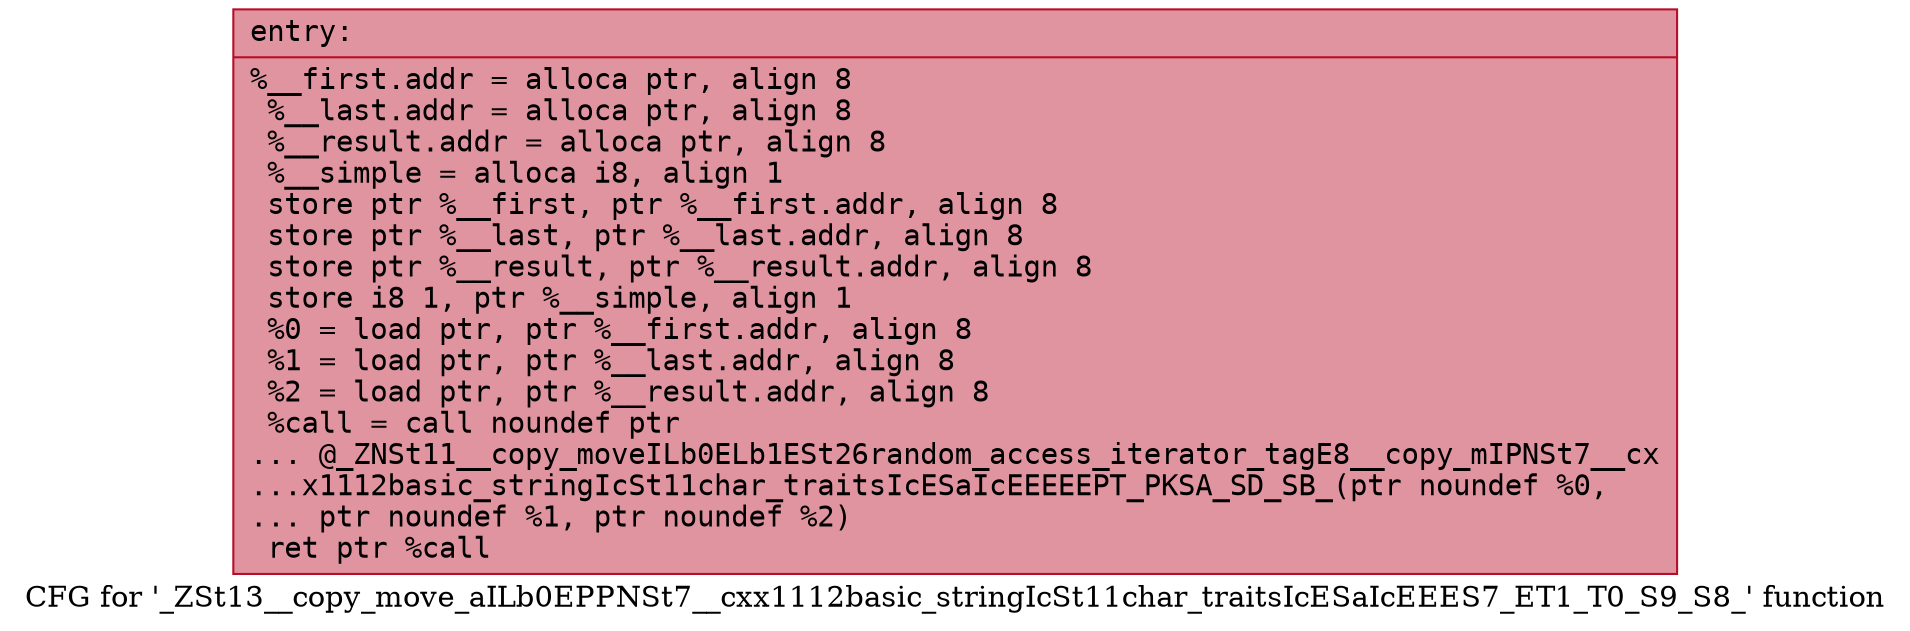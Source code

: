 digraph "CFG for '_ZSt13__copy_move_aILb0EPPNSt7__cxx1112basic_stringIcSt11char_traitsIcESaIcEEES7_ET1_T0_S9_S8_' function" {
	label="CFG for '_ZSt13__copy_move_aILb0EPPNSt7__cxx1112basic_stringIcSt11char_traitsIcESaIcEEES7_ET1_T0_S9_S8_' function";

	Node0x5651cd8f6190 [shape=record,color="#b70d28ff", style=filled, fillcolor="#b70d2870" fontname="Courier",label="{entry:\l|  %__first.addr = alloca ptr, align 8\l  %__last.addr = alloca ptr, align 8\l  %__result.addr = alloca ptr, align 8\l  %__simple = alloca i8, align 1\l  store ptr %__first, ptr %__first.addr, align 8\l  store ptr %__last, ptr %__last.addr, align 8\l  store ptr %__result, ptr %__result.addr, align 8\l  store i8 1, ptr %__simple, align 1\l  %0 = load ptr, ptr %__first.addr, align 8\l  %1 = load ptr, ptr %__last.addr, align 8\l  %2 = load ptr, ptr %__result.addr, align 8\l  %call = call noundef ptr\l... @_ZNSt11__copy_moveILb0ELb1ESt26random_access_iterator_tagE8__copy_mIPNSt7__cx\l...x1112basic_stringIcSt11char_traitsIcESaIcEEEEEPT_PKSA_SD_SB_(ptr noundef %0,\l... ptr noundef %1, ptr noundef %2)\l  ret ptr %call\l}"];
}
